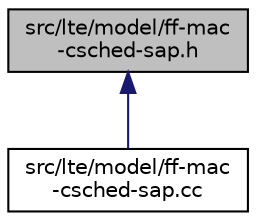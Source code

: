 digraph "src/lte/model/ff-mac-csched-sap.h"
{
 // LATEX_PDF_SIZE
  edge [fontname="Helvetica",fontsize="10",labelfontname="Helvetica",labelfontsize="10"];
  node [fontname="Helvetica",fontsize="10",shape=record];
  Node1 [label="src/lte/model/ff-mac\l-csched-sap.h",height=0.2,width=0.4,color="black", fillcolor="grey75", style="filled", fontcolor="black",tooltip=" "];
  Node1 -> Node2 [dir="back",color="midnightblue",fontsize="10",style="solid",fontname="Helvetica"];
  Node2 [label="src/lte/model/ff-mac\l-csched-sap.cc",height=0.2,width=0.4,color="black", fillcolor="white", style="filled",URL="$ff-mac-csched-sap_8cc.html",tooltip=" "];
}

